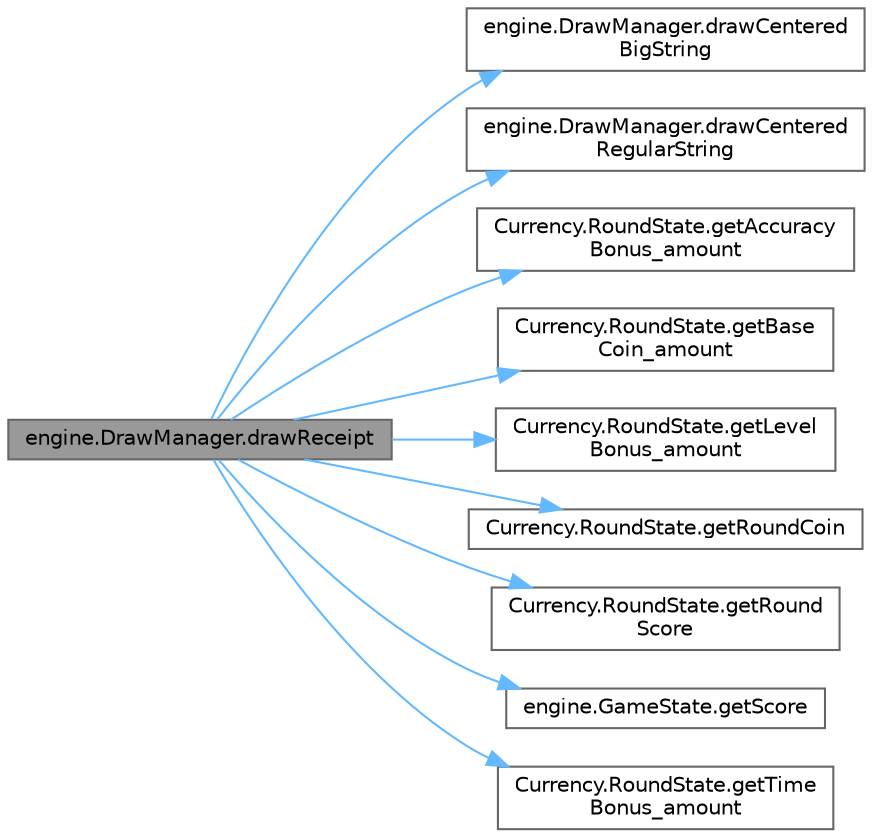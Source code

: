 digraph "engine.DrawManager.drawReceipt"
{
 // LATEX_PDF_SIZE
  bgcolor="transparent";
  edge [fontname=Helvetica,fontsize=10,labelfontname=Helvetica,labelfontsize=10];
  node [fontname=Helvetica,fontsize=10,shape=box,height=0.2,width=0.4];
  rankdir="LR";
  Node1 [id="Node000001",label="engine.DrawManager.drawReceipt",height=0.2,width=0.4,color="gray40", fillcolor="grey60", style="filled", fontcolor="black",tooltip="Show ReceiptScreen."];
  Node1 -> Node2 [id="edge1_Node000001_Node000002",color="steelblue1",style="solid",tooltip=" "];
  Node2 [id="Node000002",label="engine.DrawManager.drawCentered\lBigString",height=0.2,width=0.4,color="grey40", fillcolor="white", style="filled",URL="$classengine_1_1_draw_manager.html#a01d2cd207f7553b79e0f73972acd514c",tooltip="Draws a centered string on big font."];
  Node1 -> Node3 [id="edge2_Node000001_Node000003",color="steelblue1",style="solid",tooltip=" "];
  Node3 [id="Node000003",label="engine.DrawManager.drawCentered\lRegularString",height=0.2,width=0.4,color="grey40", fillcolor="white", style="filled",URL="$classengine_1_1_draw_manager.html#a4016c7be1acc513467bcc183b5e515d0",tooltip="Draws a centered string on regular font."];
  Node1 -> Node4 [id="edge3_Node000001_Node000004",color="steelblue1",style="solid",tooltip=" "];
  Node4 [id="Node000004",label="Currency.RoundState.getAccuracy\lBonus_amount",height=0.2,width=0.4,color="grey40", fillcolor="white", style="filled",URL="$class_currency_1_1_round_state.html#afaaf16c46626c2070f31b72e5ad11dc6",tooltip=" "];
  Node1 -> Node5 [id="edge4_Node000001_Node000005",color="steelblue1",style="solid",tooltip=" "];
  Node5 [id="Node000005",label="Currency.RoundState.getBase\lCoin_amount",height=0.2,width=0.4,color="grey40", fillcolor="white", style="filled",URL="$class_currency_1_1_round_state.html#ac26f8f9df0a351d71c436bed1cd2415f",tooltip=" "];
  Node1 -> Node6 [id="edge5_Node000001_Node000006",color="steelblue1",style="solid",tooltip=" "];
  Node6 [id="Node000006",label="Currency.RoundState.getLevel\lBonus_amount",height=0.2,width=0.4,color="grey40", fillcolor="white", style="filled",URL="$class_currency_1_1_round_state.html#a7c7a0950f8c9ba93c5c02aecd412f51a",tooltip=" "];
  Node1 -> Node7 [id="edge6_Node000001_Node000007",color="steelblue1",style="solid",tooltip=" "];
  Node7 [id="Node000007",label="Currency.RoundState.getRoundCoin",height=0.2,width=0.4,color="grey40", fillcolor="white", style="filled",URL="$class_currency_1_1_round_state.html#a0846af10dad0ad668546c3c17d1ffee1",tooltip=" "];
  Node1 -> Node8 [id="edge7_Node000001_Node000008",color="steelblue1",style="solid",tooltip=" "];
  Node8 [id="Node000008",label="Currency.RoundState.getRound\lScore",height=0.2,width=0.4,color="grey40", fillcolor="white", style="filled",URL="$class_currency_1_1_round_state.html#a64eccda4c320e9d6a5418b5482a50392",tooltip=" "];
  Node1 -> Node9 [id="edge8_Node000001_Node000009",color="steelblue1",style="solid",tooltip=" "];
  Node9 [id="Node000009",label="engine.GameState.getScore",height=0.2,width=0.4,color="grey40", fillcolor="white", style="filled",URL="$classengine_1_1_game_state.html#a60ff07023c26cc841f1dd3e1b47ff094",tooltip=" "];
  Node1 -> Node10 [id="edge9_Node000001_Node000010",color="steelblue1",style="solid",tooltip=" "];
  Node10 [id="Node000010",label="Currency.RoundState.getTime\lBonus_amount",height=0.2,width=0.4,color="grey40", fillcolor="white", style="filled",URL="$class_currency_1_1_round_state.html#aa4f24516d537a894b0378bd1e815288c",tooltip=" "];
}
